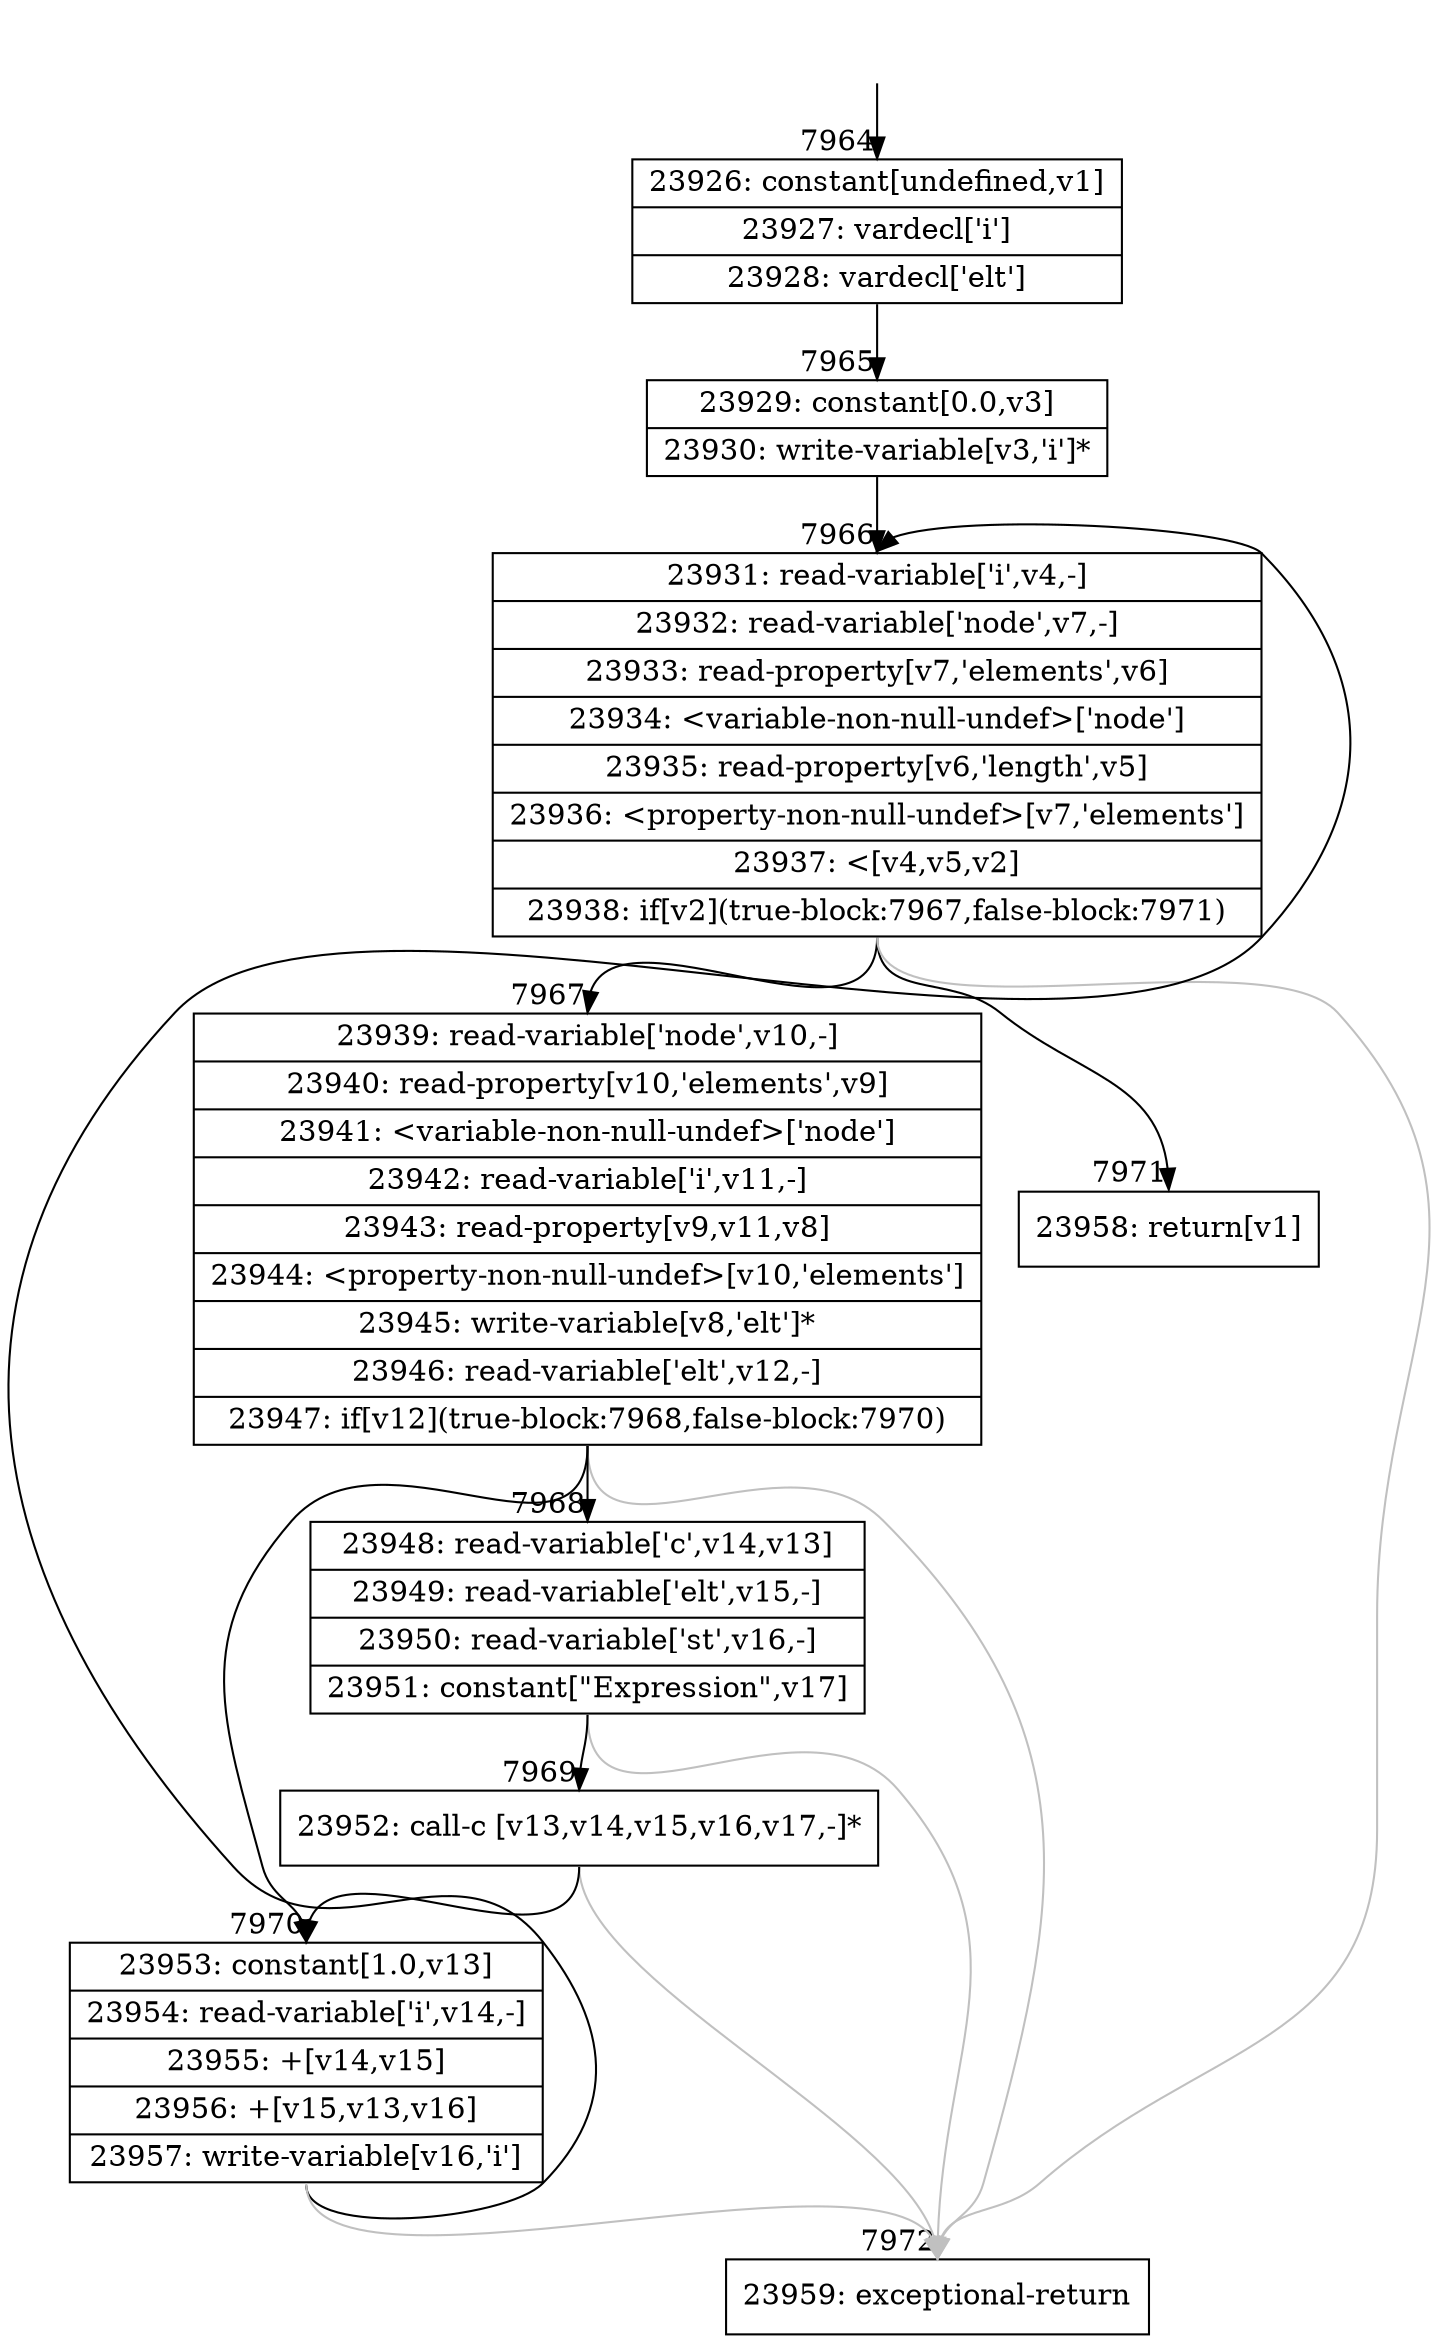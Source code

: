 digraph {
rankdir="TD"
BB_entry440[shape=none,label=""];
BB_entry440 -> BB7964 [tailport=s, headport=n, headlabel="    7964"]
BB7964 [shape=record label="{23926: constant[undefined,v1]|23927: vardecl['i']|23928: vardecl['elt']}" ] 
BB7964 -> BB7965 [tailport=s, headport=n, headlabel="      7965"]
BB7965 [shape=record label="{23929: constant[0.0,v3]|23930: write-variable[v3,'i']*}" ] 
BB7965 -> BB7966 [tailport=s, headport=n, headlabel="      7966"]
BB7966 [shape=record label="{23931: read-variable['i',v4,-]|23932: read-variable['node',v7,-]|23933: read-property[v7,'elements',v6]|23934: \<variable-non-null-undef\>['node']|23935: read-property[v6,'length',v5]|23936: \<property-non-null-undef\>[v7,'elements']|23937: \<[v4,v5,v2]|23938: if[v2](true-block:7967,false-block:7971)}" ] 
BB7966 -> BB7967 [tailport=s, headport=n, headlabel="      7967"]
BB7966 -> BB7971 [tailport=s, headport=n, headlabel="      7971"]
BB7966 -> BB7972 [tailport=s, headport=n, color=gray, headlabel="      7972"]
BB7967 [shape=record label="{23939: read-variable['node',v10,-]|23940: read-property[v10,'elements',v9]|23941: \<variable-non-null-undef\>['node']|23942: read-variable['i',v11,-]|23943: read-property[v9,v11,v8]|23944: \<property-non-null-undef\>[v10,'elements']|23945: write-variable[v8,'elt']*|23946: read-variable['elt',v12,-]|23947: if[v12](true-block:7968,false-block:7970)}" ] 
BB7967 -> BB7968 [tailport=s, headport=n, headlabel="      7968"]
BB7967 -> BB7970 [tailport=s, headport=n, headlabel="      7970"]
BB7967 -> BB7972 [tailport=s, headport=n, color=gray]
BB7968 [shape=record label="{23948: read-variable['c',v14,v13]|23949: read-variable['elt',v15,-]|23950: read-variable['st',v16,-]|23951: constant[\"Expression\",v17]}" ] 
BB7968 -> BB7969 [tailport=s, headport=n, headlabel="      7969"]
BB7968 -> BB7972 [tailport=s, headport=n, color=gray]
BB7969 [shape=record label="{23952: call-c [v13,v14,v15,v16,v17,-]*}" ] 
BB7969 -> BB7970 [tailport=s, headport=n]
BB7969 -> BB7972 [tailport=s, headport=n, color=gray]
BB7970 [shape=record label="{23953: constant[1.0,v13]|23954: read-variable['i',v14,-]|23955: +[v14,v15]|23956: +[v15,v13,v16]|23957: write-variable[v16,'i']}" ] 
BB7970 -> BB7966 [tailport=s, headport=n]
BB7970 -> BB7972 [tailport=s, headport=n, color=gray]
BB7971 [shape=record label="{23958: return[v1]}" ] 
BB7972 [shape=record label="{23959: exceptional-return}" ] 
//#$~ 7369
}
